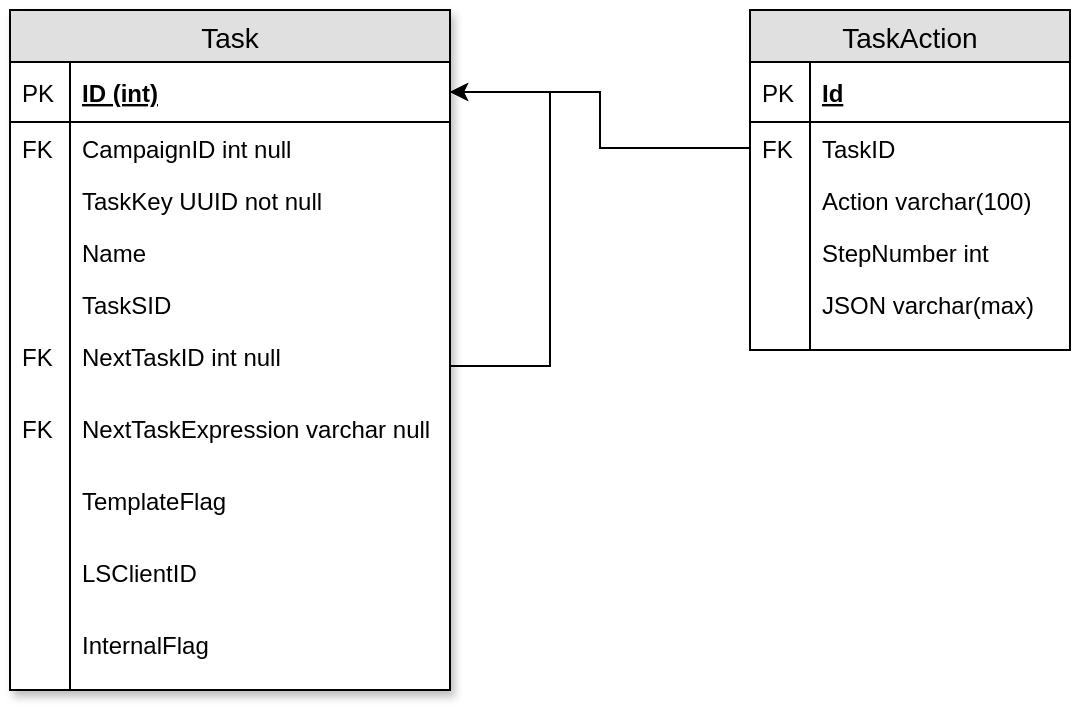 <mxfile version="11.0.7" type="github"><diagram id="diwR81ZOw-nYrI9yKKtl" name="Page-1"><mxGraphModel dx="1704" dy="1181" grid="1" gridSize="10" guides="1" tooltips="1" connect="1" arrows="1" fold="1" page="1" pageScale="1" pageWidth="1100" pageHeight="850" math="0" shadow="0"><root><mxCell id="0"/><mxCell id="1" parent="0"/><mxCell id="_a_3p84vd4rVCwvMO2JS-1" value="Task" style="swimlane;fontStyle=0;childLayout=stackLayout;horizontal=1;startSize=26;fillColor=#e0e0e0;horizontalStack=0;resizeParent=1;resizeParentMax=0;resizeLast=0;collapsible=1;marginBottom=0;swimlaneFillColor=#ffffff;align=center;fontSize=14;shadow=1;" vertex="1" parent="1"><mxGeometry x="50" y="330" width="220" height="340" as="geometry"/></mxCell><mxCell id="_a_3p84vd4rVCwvMO2JS-2" value="ID (int)" style="shape=partialRectangle;top=0;left=0;right=0;bottom=1;align=left;verticalAlign=middle;fillColor=none;spacingLeft=34;spacingRight=4;overflow=hidden;rotatable=0;points=[[0,0.5],[1,0.5]];portConstraint=eastwest;dropTarget=0;fontStyle=5;fontSize=12;" vertex="1" parent="_a_3p84vd4rVCwvMO2JS-1"><mxGeometry y="26" width="220" height="30" as="geometry"/></mxCell><mxCell id="_a_3p84vd4rVCwvMO2JS-3" value="PK" style="shape=partialRectangle;top=0;left=0;bottom=0;fillColor=none;align=left;verticalAlign=middle;spacingLeft=4;spacingRight=4;overflow=hidden;rotatable=0;points=[];portConstraint=eastwest;part=1;fontSize=12;" vertex="1" connectable="0" parent="_a_3p84vd4rVCwvMO2JS-2"><mxGeometry width="30" height="30" as="geometry"/></mxCell><mxCell id="_a_3p84vd4rVCwvMO2JS-4" value="CampaignID int null" style="shape=partialRectangle;top=0;left=0;right=0;bottom=0;align=left;verticalAlign=top;fillColor=none;spacingLeft=34;spacingRight=4;overflow=hidden;rotatable=0;points=[[0,0.5],[1,0.5]];portConstraint=eastwest;dropTarget=0;fontSize=12;" vertex="1" parent="_a_3p84vd4rVCwvMO2JS-1"><mxGeometry y="56" width="220" height="26" as="geometry"/></mxCell><mxCell id="_a_3p84vd4rVCwvMO2JS-5" value="FK" style="shape=partialRectangle;top=0;left=0;bottom=0;fillColor=none;align=left;verticalAlign=top;spacingLeft=4;spacingRight=4;overflow=hidden;rotatable=0;points=[];portConstraint=eastwest;part=1;fontSize=12;" vertex="1" connectable="0" parent="_a_3p84vd4rVCwvMO2JS-4"><mxGeometry width="30" height="26" as="geometry"/></mxCell><mxCell id="_a_3p84vd4rVCwvMO2JS-53" value="TaskKey UUID not null" style="shape=partialRectangle;top=0;left=0;right=0;bottom=0;align=left;verticalAlign=top;fillColor=none;spacingLeft=34;spacingRight=4;overflow=hidden;rotatable=0;points=[[0,0.5],[1,0.5]];portConstraint=eastwest;dropTarget=0;fontSize=12;" vertex="1" parent="_a_3p84vd4rVCwvMO2JS-1"><mxGeometry y="82" width="220" height="26" as="geometry"/></mxCell><mxCell id="_a_3p84vd4rVCwvMO2JS-54" value="" style="shape=partialRectangle;top=0;left=0;bottom=0;fillColor=none;align=left;verticalAlign=top;spacingLeft=4;spacingRight=4;overflow=hidden;rotatable=0;points=[];portConstraint=eastwest;part=1;fontSize=12;" vertex="1" connectable="0" parent="_a_3p84vd4rVCwvMO2JS-53"><mxGeometry width="30" height="26" as="geometry"/></mxCell><mxCell id="_a_3p84vd4rVCwvMO2JS-6" value="Name" style="shape=partialRectangle;top=0;left=0;right=0;bottom=0;align=left;verticalAlign=top;fillColor=none;spacingLeft=34;spacingRight=4;overflow=hidden;rotatable=0;points=[[0,0.5],[1,0.5]];portConstraint=eastwest;dropTarget=0;fontSize=12;" vertex="1" parent="_a_3p84vd4rVCwvMO2JS-1"><mxGeometry y="108" width="220" height="26" as="geometry"/></mxCell><mxCell id="_a_3p84vd4rVCwvMO2JS-7" value="" style="shape=partialRectangle;top=0;left=0;bottom=0;fillColor=none;align=left;verticalAlign=top;spacingLeft=4;spacingRight=4;overflow=hidden;rotatable=0;points=[];portConstraint=eastwest;part=1;fontSize=12;" vertex="1" connectable="0" parent="_a_3p84vd4rVCwvMO2JS-6"><mxGeometry width="30" height="26" as="geometry"/></mxCell><mxCell id="_a_3p84vd4rVCwvMO2JS-8" value="TaskSID" style="shape=partialRectangle;top=0;left=0;right=0;bottom=0;align=left;verticalAlign=top;fillColor=none;spacingLeft=34;spacingRight=4;overflow=hidden;rotatable=0;points=[[0,0.5],[1,0.5]];portConstraint=eastwest;dropTarget=0;fontSize=12;" vertex="1" parent="_a_3p84vd4rVCwvMO2JS-1"><mxGeometry y="134" width="220" height="26" as="geometry"/></mxCell><mxCell id="_a_3p84vd4rVCwvMO2JS-9" value="" style="shape=partialRectangle;top=0;left=0;bottom=0;fillColor=none;align=left;verticalAlign=top;spacingLeft=4;spacingRight=4;overflow=hidden;rotatable=0;points=[];portConstraint=eastwest;part=1;fontSize=12;" vertex="1" connectable="0" parent="_a_3p84vd4rVCwvMO2JS-8"><mxGeometry width="30" height="26" as="geometry"/></mxCell><mxCell id="_a_3p84vd4rVCwvMO2JS-57" style="edgeStyle=orthogonalEdgeStyle;rounded=0;orthogonalLoop=1;jettySize=auto;html=1;entryX=1;entryY=0.5;entryDx=0;entryDy=0;" edge="1" parent="_a_3p84vd4rVCwvMO2JS-1" source="_a_3p84vd4rVCwvMO2JS-51" target="_a_3p84vd4rVCwvMO2JS-2"><mxGeometry relative="1" as="geometry"><Array as="points"><mxPoint x="270" y="178"/><mxPoint x="270" y="41"/></Array></mxGeometry></mxCell><mxCell id="_a_3p84vd4rVCwvMO2JS-51" value="NextTaskID int null" style="shape=partialRectangle;top=0;left=0;right=0;bottom=0;align=left;verticalAlign=top;fillColor=none;spacingLeft=34;spacingRight=4;overflow=hidden;rotatable=0;points=[[0,0.5],[1,0.5]];portConstraint=eastwest;dropTarget=0;fontSize=12;" vertex="1" parent="_a_3p84vd4rVCwvMO2JS-1"><mxGeometry y="160" width="220" height="36" as="geometry"/></mxCell><mxCell id="_a_3p84vd4rVCwvMO2JS-52" value="FK" style="shape=partialRectangle;top=0;left=0;bottom=0;fillColor=none;align=left;verticalAlign=top;spacingLeft=4;spacingRight=4;overflow=hidden;rotatable=0;points=[];portConstraint=eastwest;part=1;fontSize=12;" vertex="1" connectable="0" parent="_a_3p84vd4rVCwvMO2JS-51"><mxGeometry width="30" height="36" as="geometry"/></mxCell><mxCell id="_a_3p84vd4rVCwvMO2JS-64" value="NextTaskExpression varchar null" style="shape=partialRectangle;top=0;left=0;right=0;bottom=0;align=left;verticalAlign=top;fillColor=none;spacingLeft=34;spacingRight=4;overflow=hidden;rotatable=0;points=[[0,0.5],[1,0.5]];portConstraint=eastwest;dropTarget=0;fontSize=12;" vertex="1" parent="_a_3p84vd4rVCwvMO2JS-1"><mxGeometry y="196" width="220" height="36" as="geometry"/></mxCell><mxCell id="_a_3p84vd4rVCwvMO2JS-65" value="FK" style="shape=partialRectangle;top=0;left=0;bottom=0;fillColor=none;align=left;verticalAlign=top;spacingLeft=4;spacingRight=4;overflow=hidden;rotatable=0;points=[];portConstraint=eastwest;part=1;fontSize=12;" vertex="1" connectable="0" parent="_a_3p84vd4rVCwvMO2JS-64"><mxGeometry width="30" height="36" as="geometry"/></mxCell><mxCell id="_a_3p84vd4rVCwvMO2JS-58" value="TemplateFlag" style="shape=partialRectangle;top=0;left=0;right=0;bottom=0;align=left;verticalAlign=top;fillColor=none;spacingLeft=34;spacingRight=4;overflow=hidden;rotatable=0;points=[[0,0.5],[1,0.5]];portConstraint=eastwest;dropTarget=0;fontSize=12;" vertex="1" parent="_a_3p84vd4rVCwvMO2JS-1"><mxGeometry y="232" width="220" height="36" as="geometry"/></mxCell><mxCell id="_a_3p84vd4rVCwvMO2JS-59" value="" style="shape=partialRectangle;top=0;left=0;bottom=0;fillColor=none;align=left;verticalAlign=top;spacingLeft=4;spacingRight=4;overflow=hidden;rotatable=0;points=[];portConstraint=eastwest;part=1;fontSize=12;" vertex="1" connectable="0" parent="_a_3p84vd4rVCwvMO2JS-58"><mxGeometry width="30" height="36" as="geometry"/></mxCell><mxCell id="_a_3p84vd4rVCwvMO2JS-60" value="LSClientID" style="shape=partialRectangle;top=0;left=0;right=0;bottom=0;align=left;verticalAlign=top;fillColor=none;spacingLeft=34;spacingRight=4;overflow=hidden;rotatable=0;points=[[0,0.5],[1,0.5]];portConstraint=eastwest;dropTarget=0;fontSize=12;" vertex="1" parent="_a_3p84vd4rVCwvMO2JS-1"><mxGeometry y="268" width="220" height="36" as="geometry"/></mxCell><mxCell id="_a_3p84vd4rVCwvMO2JS-61" value="" style="shape=partialRectangle;top=0;left=0;bottom=0;fillColor=none;align=left;verticalAlign=top;spacingLeft=4;spacingRight=4;overflow=hidden;rotatable=0;points=[];portConstraint=eastwest;part=1;fontSize=12;" vertex="1" connectable="0" parent="_a_3p84vd4rVCwvMO2JS-60"><mxGeometry width="30" height="36" as="geometry"/></mxCell><mxCell id="_a_3p84vd4rVCwvMO2JS-62" value="InternalFlag" style="shape=partialRectangle;top=0;left=0;right=0;bottom=0;align=left;verticalAlign=top;fillColor=none;spacingLeft=34;spacingRight=4;overflow=hidden;rotatable=0;points=[[0,0.5],[1,0.5]];portConstraint=eastwest;dropTarget=0;fontSize=12;" vertex="1" parent="_a_3p84vd4rVCwvMO2JS-1"><mxGeometry y="304" width="220" height="36" as="geometry"/></mxCell><mxCell id="_a_3p84vd4rVCwvMO2JS-63" value="" style="shape=partialRectangle;top=0;left=0;bottom=0;fillColor=none;align=left;verticalAlign=top;spacingLeft=4;spacingRight=4;overflow=hidden;rotatable=0;points=[];portConstraint=eastwest;part=1;fontSize=12;" vertex="1" connectable="0" parent="_a_3p84vd4rVCwvMO2JS-62"><mxGeometry width="30" height="36" as="geometry"/></mxCell><mxCell id="_a_3p84vd4rVCwvMO2JS-19" value="TaskAction" style="swimlane;fontStyle=0;childLayout=stackLayout;horizontal=1;startSize=26;fillColor=#e0e0e0;horizontalStack=0;resizeParent=1;resizeParentMax=0;resizeLast=0;collapsible=1;marginBottom=0;swimlaneFillColor=#ffffff;align=center;fontSize=14;" vertex="1" parent="1"><mxGeometry x="420" y="330" width="160" height="170" as="geometry"/></mxCell><mxCell id="_a_3p84vd4rVCwvMO2JS-20" value="Id" style="shape=partialRectangle;top=0;left=0;right=0;bottom=1;align=left;verticalAlign=middle;fillColor=none;spacingLeft=34;spacingRight=4;overflow=hidden;rotatable=0;points=[[0,0.5],[1,0.5]];portConstraint=eastwest;dropTarget=0;fontStyle=5;fontSize=12;" vertex="1" parent="_a_3p84vd4rVCwvMO2JS-19"><mxGeometry y="26" width="160" height="30" as="geometry"/></mxCell><mxCell id="_a_3p84vd4rVCwvMO2JS-21" value="PK" style="shape=partialRectangle;top=0;left=0;bottom=0;fillColor=none;align=left;verticalAlign=middle;spacingLeft=4;spacingRight=4;overflow=hidden;rotatable=0;points=[];portConstraint=eastwest;part=1;fontSize=12;" vertex="1" connectable="0" parent="_a_3p84vd4rVCwvMO2JS-20"><mxGeometry width="30" height="30" as="geometry"/></mxCell><mxCell id="_a_3p84vd4rVCwvMO2JS-22" value="TaskID" style="shape=partialRectangle;top=0;left=0;right=0;bottom=0;align=left;verticalAlign=top;fillColor=none;spacingLeft=34;spacingRight=4;overflow=hidden;rotatable=0;points=[[0,0.5],[1,0.5]];portConstraint=eastwest;dropTarget=0;fontSize=12;" vertex="1" parent="_a_3p84vd4rVCwvMO2JS-19"><mxGeometry y="56" width="160" height="26" as="geometry"/></mxCell><mxCell id="_a_3p84vd4rVCwvMO2JS-23" value="FK" style="shape=partialRectangle;top=0;left=0;bottom=0;fillColor=none;align=left;verticalAlign=top;spacingLeft=4;spacingRight=4;overflow=hidden;rotatable=0;points=[];portConstraint=eastwest;part=1;fontSize=12;" vertex="1" connectable="0" parent="_a_3p84vd4rVCwvMO2JS-22"><mxGeometry width="30" height="26" as="geometry"/></mxCell><mxCell id="_a_3p84vd4rVCwvMO2JS-24" value="Action varchar(100)" style="shape=partialRectangle;top=0;left=0;right=0;bottom=0;align=left;verticalAlign=top;fillColor=none;spacingLeft=34;spacingRight=4;overflow=hidden;rotatable=0;points=[[0,0.5],[1,0.5]];portConstraint=eastwest;dropTarget=0;fontSize=12;" vertex="1" parent="_a_3p84vd4rVCwvMO2JS-19"><mxGeometry y="82" width="160" height="26" as="geometry"/></mxCell><mxCell id="_a_3p84vd4rVCwvMO2JS-25" value="" style="shape=partialRectangle;top=0;left=0;bottom=0;fillColor=none;align=left;verticalAlign=top;spacingLeft=4;spacingRight=4;overflow=hidden;rotatable=0;points=[];portConstraint=eastwest;part=1;fontSize=12;" vertex="1" connectable="0" parent="_a_3p84vd4rVCwvMO2JS-24"><mxGeometry width="30" height="26" as="geometry"/></mxCell><mxCell id="_a_3p84vd4rVCwvMO2JS-26" value="StepNumber int" style="shape=partialRectangle;top=0;left=0;right=0;bottom=0;align=left;verticalAlign=top;fillColor=none;spacingLeft=34;spacingRight=4;overflow=hidden;rotatable=0;points=[[0,0.5],[1,0.5]];portConstraint=eastwest;dropTarget=0;fontSize=12;" vertex="1" parent="_a_3p84vd4rVCwvMO2JS-19"><mxGeometry y="108" width="160" height="26" as="geometry"/></mxCell><mxCell id="_a_3p84vd4rVCwvMO2JS-27" value="" style="shape=partialRectangle;top=0;left=0;bottom=0;fillColor=none;align=left;verticalAlign=top;spacingLeft=4;spacingRight=4;overflow=hidden;rotatable=0;points=[];portConstraint=eastwest;part=1;fontSize=12;" vertex="1" connectable="0" parent="_a_3p84vd4rVCwvMO2JS-26"><mxGeometry width="30" height="26" as="geometry"/></mxCell><mxCell id="_a_3p84vd4rVCwvMO2JS-55" value="JSON varchar(max)" style="shape=partialRectangle;top=0;left=0;right=0;bottom=0;align=left;verticalAlign=top;fillColor=none;spacingLeft=34;spacingRight=4;overflow=hidden;rotatable=0;points=[[0,0.5],[1,0.5]];portConstraint=eastwest;dropTarget=0;fontSize=12;" vertex="1" parent="_a_3p84vd4rVCwvMO2JS-19"><mxGeometry y="134" width="160" height="26" as="geometry"/></mxCell><mxCell id="_a_3p84vd4rVCwvMO2JS-56" value="" style="shape=partialRectangle;top=0;left=0;bottom=0;fillColor=none;align=left;verticalAlign=top;spacingLeft=4;spacingRight=4;overflow=hidden;rotatable=0;points=[];portConstraint=eastwest;part=1;fontSize=12;" vertex="1" connectable="0" parent="_a_3p84vd4rVCwvMO2JS-55"><mxGeometry width="30" height="26" as="geometry"/></mxCell><mxCell id="_a_3p84vd4rVCwvMO2JS-28" value="" style="shape=partialRectangle;top=0;left=0;right=0;bottom=0;align=left;verticalAlign=top;fillColor=none;spacingLeft=34;spacingRight=4;overflow=hidden;rotatable=0;points=[[0,0.5],[1,0.5]];portConstraint=eastwest;dropTarget=0;fontSize=12;" vertex="1" parent="_a_3p84vd4rVCwvMO2JS-19"><mxGeometry y="160" width="160" height="10" as="geometry"/></mxCell><mxCell id="_a_3p84vd4rVCwvMO2JS-29" value="" style="shape=partialRectangle;top=0;left=0;bottom=0;fillColor=none;align=left;verticalAlign=top;spacingLeft=4;spacingRight=4;overflow=hidden;rotatable=0;points=[];portConstraint=eastwest;part=1;fontSize=12;" vertex="1" connectable="0" parent="_a_3p84vd4rVCwvMO2JS-28"><mxGeometry width="30" height="10" as="geometry"/></mxCell><mxCell id="_a_3p84vd4rVCwvMO2JS-44" style="edgeStyle=orthogonalEdgeStyle;rounded=0;orthogonalLoop=1;jettySize=auto;html=1;" edge="1" parent="1" source="_a_3p84vd4rVCwvMO2JS-22" target="_a_3p84vd4rVCwvMO2JS-2"><mxGeometry relative="1" as="geometry"/></mxCell></root></mxGraphModel></diagram></mxfile>